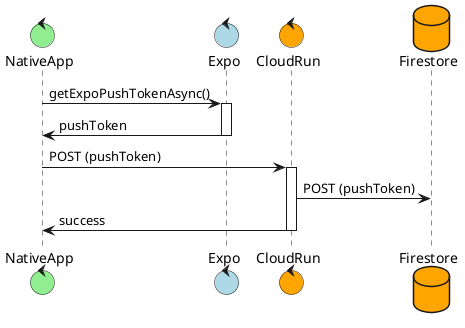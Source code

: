 @startuml
control NativeApp #LightGreen
control Expo #LightBlue
control CloudRun #Orange
database Firestore #Orange
NativeApp -> Expo : getExpoPushTokenAsync()
activate Expo
NativeApp <- Expo : pushToken
deactivate Expo
NativeApp -> CloudRun : POST (pushToken)
activate CloudRun
CloudRun -> Firestore : POST (pushToken)
NativeApp <- CloudRun : success
deactivate CloudRun
@enduml